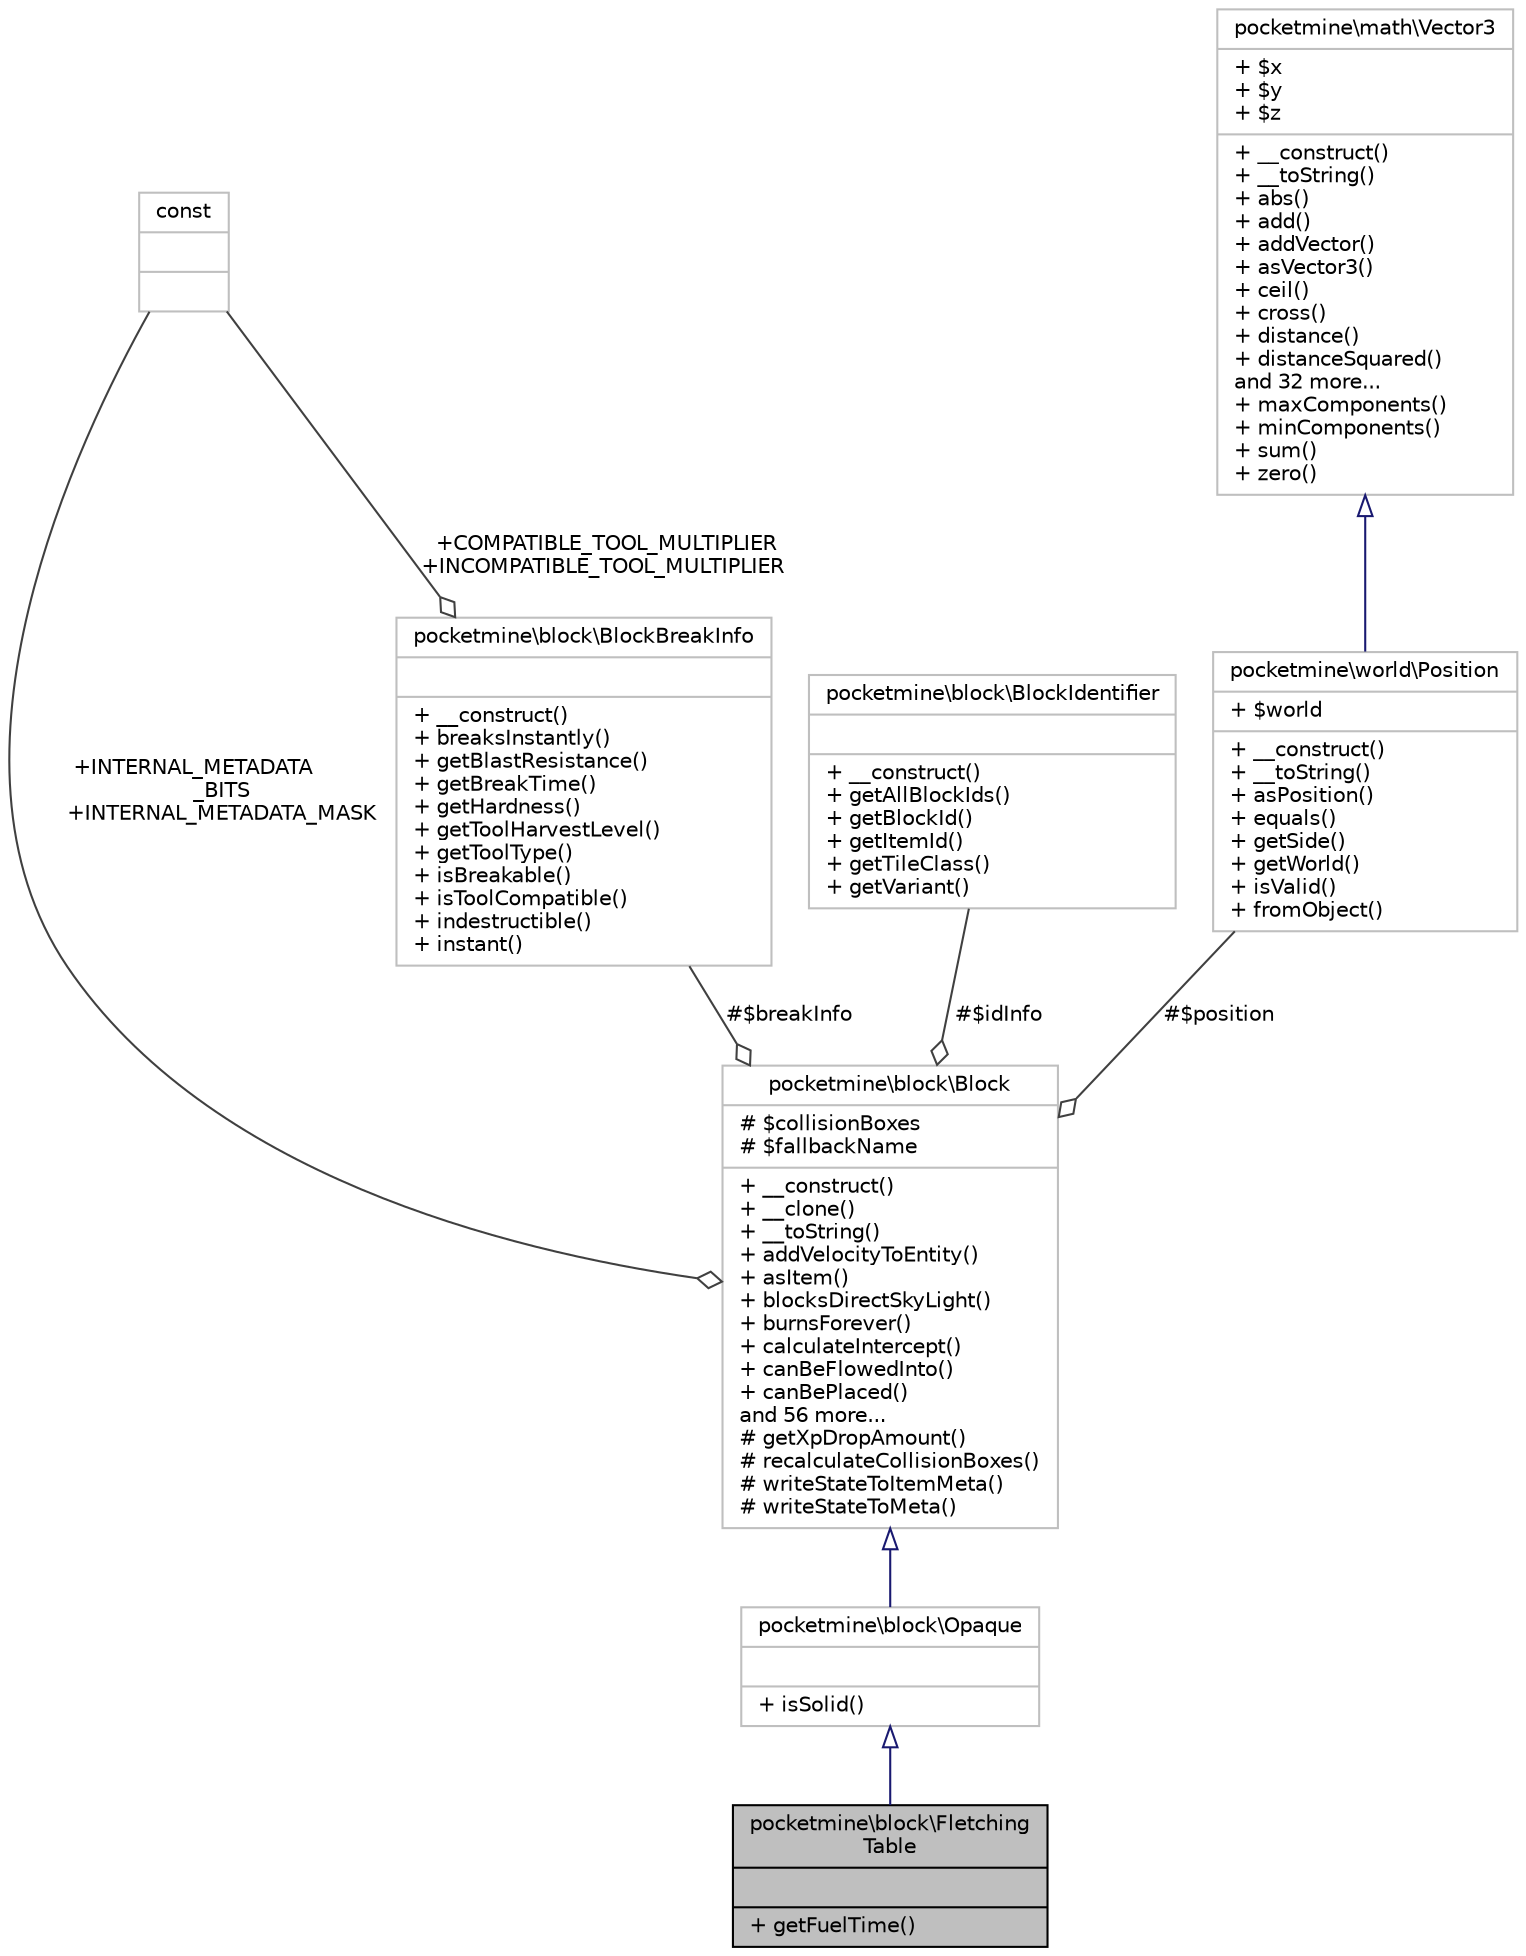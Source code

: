 digraph "pocketmine\block\FletchingTable"
{
 // INTERACTIVE_SVG=YES
 // LATEX_PDF_SIZE
  edge [fontname="Helvetica",fontsize="10",labelfontname="Helvetica",labelfontsize="10"];
  node [fontname="Helvetica",fontsize="10",shape=record];
  Node1 [label="{pocketmine\\block\\Fletching\lTable\n||+ getFuelTime()\l}",height=0.2,width=0.4,color="black", fillcolor="grey75", style="filled", fontcolor="black",tooltip=" "];
  Node2 -> Node1 [dir="back",color="midnightblue",fontsize="10",style="solid",arrowtail="onormal",fontname="Helvetica"];
  Node2 [label="{pocketmine\\block\\Opaque\n||+ isSolid()\l}",height=0.2,width=0.4,color="grey75", fillcolor="white", style="filled",URL="$db/dc5/classpocketmine_1_1block_1_1_opaque.html",tooltip=" "];
  Node3 -> Node2 [dir="back",color="midnightblue",fontsize="10",style="solid",arrowtail="onormal",fontname="Helvetica"];
  Node3 [label="{pocketmine\\block\\Block\n|# $collisionBoxes\l# $fallbackName\l|+ __construct()\l+ __clone()\l+ __toString()\l+ addVelocityToEntity()\l+ asItem()\l+ blocksDirectSkyLight()\l+ burnsForever()\l+ calculateIntercept()\l+ canBeFlowedInto()\l+ canBePlaced()\land 56 more...\l# getXpDropAmount()\l# recalculateCollisionBoxes()\l# writeStateToItemMeta()\l# writeStateToMeta()\l}",height=0.2,width=0.4,color="grey75", fillcolor="white", style="filled",URL="$d7/d27/classpocketmine_1_1block_1_1_block.html",tooltip=" "];
  Node4 -> Node3 [color="grey25",fontsize="10",style="solid",label=" +INTERNAL_METADATA\l_BITS\n+INTERNAL_METADATA_MASK" ,arrowhead="odiamond",fontname="Helvetica"];
  Node4 [label="{const\n||}",height=0.2,width=0.4,color="grey75", fillcolor="white", style="filled",tooltip=" "];
  Node5 -> Node3 [color="grey25",fontsize="10",style="solid",label=" #$idInfo" ,arrowhead="odiamond",fontname="Helvetica"];
  Node5 [label="{pocketmine\\block\\BlockIdentifier\n||+ __construct()\l+ getAllBlockIds()\l+ getBlockId()\l+ getItemId()\l+ getTileClass()\l+ getVariant()\l}",height=0.2,width=0.4,color="grey75", fillcolor="white", style="filled",URL="$dd/d18/classpocketmine_1_1block_1_1_block_identifier.html",tooltip=" "];
  Node6 -> Node3 [color="grey25",fontsize="10",style="solid",label=" #$breakInfo" ,arrowhead="odiamond",fontname="Helvetica"];
  Node6 [label="{pocketmine\\block\\BlockBreakInfo\n||+ __construct()\l+ breaksInstantly()\l+ getBlastResistance()\l+ getBreakTime()\l+ getHardness()\l+ getToolHarvestLevel()\l+ getToolType()\l+ isBreakable()\l+ isToolCompatible()\l+ indestructible()\l+ instant()\l}",height=0.2,width=0.4,color="grey75", fillcolor="white", style="filled",URL="$d3/d10/classpocketmine_1_1block_1_1_block_break_info.html",tooltip=" "];
  Node4 -> Node6 [color="grey25",fontsize="10",style="solid",label=" +COMPATIBLE_TOOL_MULTIPLIER\n+INCOMPATIBLE_TOOL_MULTIPLIER" ,arrowhead="odiamond",fontname="Helvetica"];
  Node7 -> Node3 [color="grey25",fontsize="10",style="solid",label=" #$position" ,arrowhead="odiamond",fontname="Helvetica"];
  Node7 [label="{pocketmine\\world\\Position\n|+ $world\l|+ __construct()\l+ __toString()\l+ asPosition()\l+ equals()\l+ getSide()\l+ getWorld()\l+ isValid()\l+ fromObject()\l}",height=0.2,width=0.4,color="grey75", fillcolor="white", style="filled",URL="$d5/dd2/classpocketmine_1_1world_1_1_position.html",tooltip=" "];
  Node8 -> Node7 [dir="back",color="midnightblue",fontsize="10",style="solid",arrowtail="onormal",fontname="Helvetica"];
  Node8 [label="{pocketmine\\math\\Vector3\n|+ $x\l+ $y\l+ $z\l|+ __construct()\l+ __toString()\l+ abs()\l+ add()\l+ addVector()\l+ asVector3()\l+ ceil()\l+ cross()\l+ distance()\l+ distanceSquared()\land 32 more...\l+ maxComponents()\l+ minComponents()\l+ sum()\l+ zero()\l}",height=0.2,width=0.4,color="grey75", fillcolor="white", style="filled",URL="$d2/d90/classpocketmine_1_1math_1_1_vector3.html",tooltip=" "];
}

